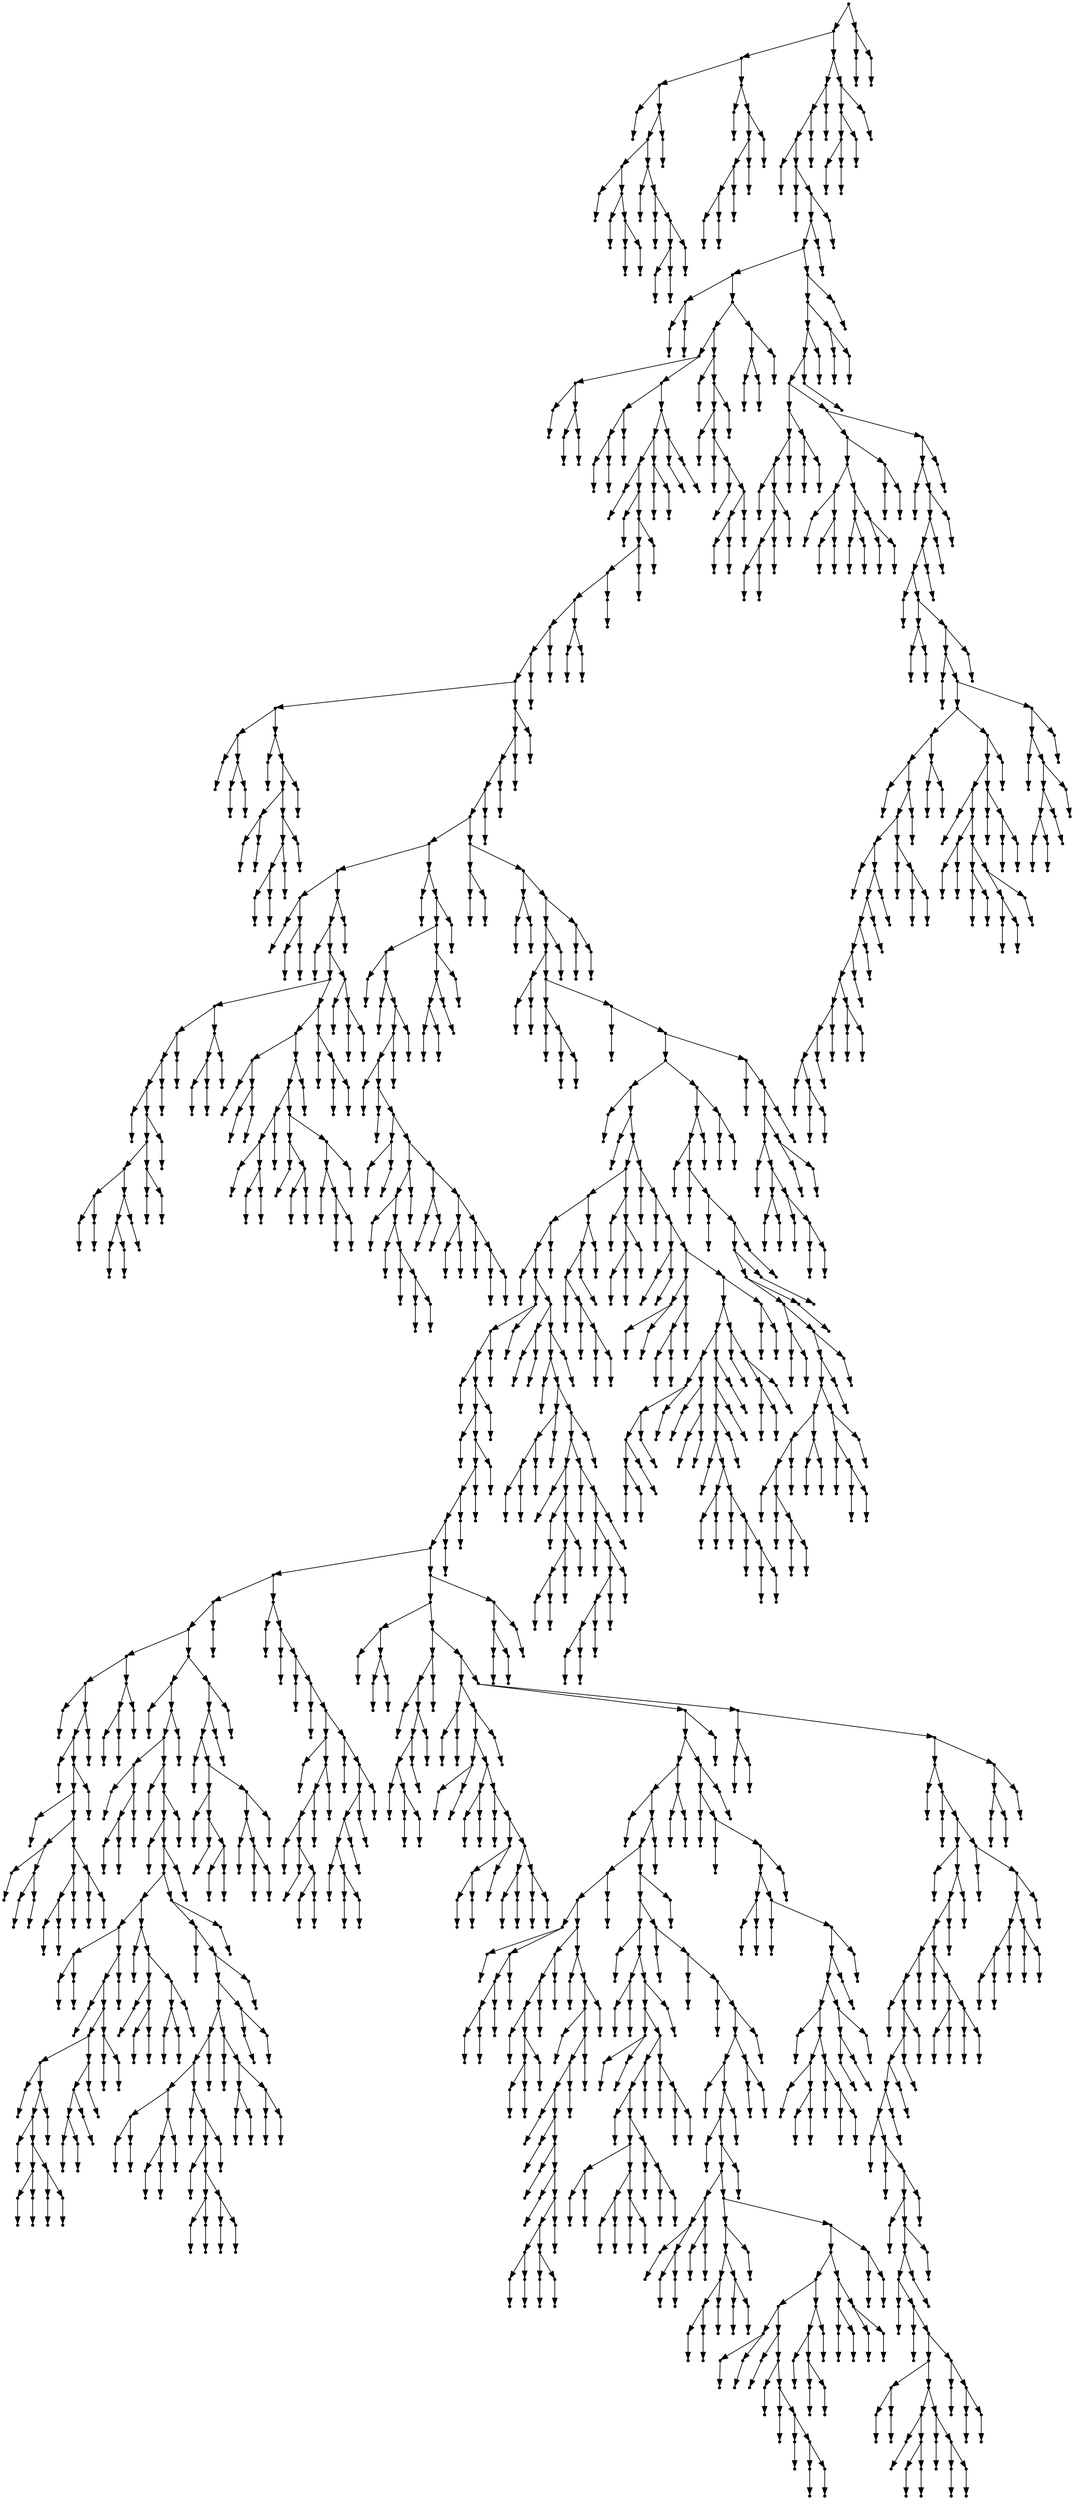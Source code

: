 digraph {
  1876 [shape=point];
  1870 [shape=point];
  49 [shape=point];
  31 [shape=point];
  1 [shape=point];
  0 [shape=point];
  30 [shape=point];
  27 [shape=point];
  12 [shape=point];
  3 [shape=point];
  2 [shape=point];
  11 [shape=point];
  5 [shape=point];
  4 [shape=point];
  10 [shape=point];
  7 [shape=point];
  6 [shape=point];
  9 [shape=point];
  8 [shape=point];
  26 [shape=point];
  14 [shape=point];
  13 [shape=point];
  25 [shape=point];
  16 [shape=point];
  15 [shape=point];
  24 [shape=point];
  21 [shape=point];
  18 [shape=point];
  17 [shape=point];
  20 [shape=point];
  19 [shape=point];
  23 [shape=point];
  22 [shape=point];
  29 [shape=point];
  28 [shape=point];
  48 [shape=point];
  33 [shape=point];
  32 [shape=point];
  47 [shape=point];
  44 [shape=point];
  41 [shape=point];
  38 [shape=point];
  35 [shape=point];
  34 [shape=point];
  37 [shape=point];
  36 [shape=point];
  40 [shape=point];
  39 [shape=point];
  43 [shape=point];
  42 [shape=point];
  46 [shape=point];
  45 [shape=point];
  1869 [shape=point];
  1857 [shape=point];
  1854 [shape=point];
  1851 [shape=point];
  51 [shape=point];
  50 [shape=point];
  1850 [shape=point];
  53 [shape=point];
  52 [shape=point];
  1849 [shape=point];
  1846 [shape=point];
  1843 [shape=point];
  1636 [shape=point];
  58 [shape=point];
  55 [shape=point];
  54 [shape=point];
  57 [shape=point];
  56 [shape=point];
  1635 [shape=point];
  1626 [shape=point];
  1602 [shape=point];
  66 [shape=point];
  60 [shape=point];
  59 [shape=point];
  65 [shape=point];
  62 [shape=point];
  61 [shape=point];
  64 [shape=point];
  63 [shape=point];
  1601 [shape=point];
  74 [shape=point];
  71 [shape=point];
  68 [shape=point];
  67 [shape=point];
  70 [shape=point];
  69 [shape=point];
  73 [shape=point];
  72 [shape=point];
  1600 [shape=point];
  1594 [shape=point];
  1588 [shape=point];
  76 [shape=point];
  75 [shape=point];
  1587 [shape=point];
  78 [shape=point];
  77 [shape=point];
  1586 [shape=point];
  1583 [shape=point];
  1580 [shape=point];
  1577 [shape=point];
  1571 [shape=point];
  1568 [shape=point];
  1565 [shape=point];
  110 [shape=point];
  86 [shape=point];
  80 [shape=point];
  79 [shape=point];
  85 [shape=point];
  82 [shape=point];
  81 [shape=point];
  84 [shape=point];
  83 [shape=point];
  109 [shape=point];
  88 [shape=point];
  87 [shape=point];
  108 [shape=point];
  105 [shape=point];
  93 [shape=point];
  90 [shape=point];
  89 [shape=point];
  92 [shape=point];
  91 [shape=point];
  104 [shape=point];
  101 [shape=point];
  98 [shape=point];
  95 [shape=point];
  94 [shape=point];
  97 [shape=point];
  96 [shape=point];
  100 [shape=point];
  99 [shape=point];
  103 [shape=point];
  102 [shape=point];
  107 [shape=point];
  106 [shape=point];
  1564 [shape=point];
  1561 [shape=point];
  1558 [shape=point];
  1555 [shape=point];
  1552 [shape=point];
  310 [shape=point];
  229 [shape=point];
  118 [shape=point];
  112 [shape=point];
  111 [shape=point];
  117 [shape=point];
  114 [shape=point];
  113 [shape=point];
  116 [shape=point];
  115 [shape=point];
  228 [shape=point];
  225 [shape=point];
  120 [shape=point];
  119 [shape=point];
  224 [shape=point];
  215 [shape=point];
  161 [shape=point];
  152 [shape=point];
  149 [shape=point];
  146 [shape=point];
  122 [shape=point];
  121 [shape=point];
  145 [shape=point];
  142 [shape=point];
  136 [shape=point];
  127 [shape=point];
  124 [shape=point];
  123 [shape=point];
  126 [shape=point];
  125 [shape=point];
  135 [shape=point];
  132 [shape=point];
  129 [shape=point];
  128 [shape=point];
  131 [shape=point];
  130 [shape=point];
  134 [shape=point];
  133 [shape=point];
  141 [shape=point];
  138 [shape=point];
  137 [shape=point];
  140 [shape=point];
  139 [shape=point];
  144 [shape=point];
  143 [shape=point];
  148 [shape=point];
  147 [shape=point];
  151 [shape=point];
  150 [shape=point];
  160 [shape=point];
  157 [shape=point];
  154 [shape=point];
  153 [shape=point];
  156 [shape=point];
  155 [shape=point];
  159 [shape=point];
  158 [shape=point];
  214 [shape=point];
  205 [shape=point];
  169 [shape=point];
  163 [shape=point];
  162 [shape=point];
  168 [shape=point];
  165 [shape=point];
  164 [shape=point];
  167 [shape=point];
  166 [shape=point];
  204 [shape=point];
  201 [shape=point];
  180 [shape=point];
  177 [shape=point];
  171 [shape=point];
  170 [shape=point];
  176 [shape=point];
  173 [shape=point];
  172 [shape=point];
  175 [shape=point];
  174 [shape=point];
  179 [shape=point];
  178 [shape=point];
  200 [shape=point];
  188 [shape=point];
  182 [shape=point];
  181 [shape=point];
  187 [shape=point];
  184 [shape=point];
  183 [shape=point];
  186 [shape=point];
  185 [shape=point];
  199 [shape=point];
  196 [shape=point];
  190 [shape=point];
  189 [shape=point];
  195 [shape=point];
  192 [shape=point];
  191 [shape=point];
  194 [shape=point];
  193 [shape=point];
  198 [shape=point];
  197 [shape=point];
  203 [shape=point];
  202 [shape=point];
  213 [shape=point];
  207 [shape=point];
  206 [shape=point];
  212 [shape=point];
  209 [shape=point];
  208 [shape=point];
  211 [shape=point];
  210 [shape=point];
  223 [shape=point];
  217 [shape=point];
  216 [shape=point];
  222 [shape=point];
  219 [shape=point];
  218 [shape=point];
  221 [shape=point];
  220 [shape=point];
  227 [shape=point];
  226 [shape=point];
  309 [shape=point];
  231 [shape=point];
  230 [shape=point];
  308 [shape=point];
  305 [shape=point];
  293 [shape=point];
  233 [shape=point];
  232 [shape=point];
  292 [shape=point];
  235 [shape=point];
  234 [shape=point];
  291 [shape=point];
  288 [shape=point];
  285 [shape=point];
  237 [shape=point];
  236 [shape=point];
  284 [shape=point];
  239 [shape=point];
  238 [shape=point];
  283 [shape=point];
  244 [shape=point];
  241 [shape=point];
  240 [shape=point];
  243 [shape=point];
  242 [shape=point];
  282 [shape=point];
  261 [shape=point];
  258 [shape=point];
  246 [shape=point];
  245 [shape=point];
  257 [shape=point];
  248 [shape=point];
  247 [shape=point];
  256 [shape=point];
  250 [shape=point];
  249 [shape=point];
  255 [shape=point];
  252 [shape=point];
  251 [shape=point];
  254 [shape=point];
  253 [shape=point];
  260 [shape=point];
  259 [shape=point];
  281 [shape=point];
  266 [shape=point];
  263 [shape=point];
  262 [shape=point];
  265 [shape=point];
  264 [shape=point];
  280 [shape=point];
  271 [shape=point];
  268 [shape=point];
  267 [shape=point];
  270 [shape=point];
  269 [shape=point];
  279 [shape=point];
  273 [shape=point];
  272 [shape=point];
  278 [shape=point];
  275 [shape=point];
  274 [shape=point];
  277 [shape=point];
  276 [shape=point];
  287 [shape=point];
  286 [shape=point];
  290 [shape=point];
  289 [shape=point];
  304 [shape=point];
  301 [shape=point];
  298 [shape=point];
  295 [shape=point];
  294 [shape=point];
  297 [shape=point];
  296 [shape=point];
  300 [shape=point];
  299 [shape=point];
  303 [shape=point];
  302 [shape=point];
  307 [shape=point];
  306 [shape=point];
  1551 [shape=point];
  315 [shape=point];
  312 [shape=point];
  311 [shape=point];
  314 [shape=point];
  313 [shape=point];
  1550 [shape=point];
  320 [shape=point];
  317 [shape=point];
  316 [shape=point];
  319 [shape=point];
  318 [shape=point];
  1549 [shape=point];
  1543 [shape=point];
  1540 [shape=point];
  325 [shape=point];
  322 [shape=point];
  321 [shape=point];
  324 [shape=point];
  323 [shape=point];
  1539 [shape=point];
  333 [shape=point];
  327 [shape=point];
  326 [shape=point];
  332 [shape=point];
  329 [shape=point];
  328 [shape=point];
  331 [shape=point];
  330 [shape=point];
  1538 [shape=point];
  335 [shape=point];
  334 [shape=point];
  1537 [shape=point];
  1507 [shape=point];
  1435 [shape=point];
  337 [shape=point];
  336 [shape=point];
  1434 [shape=point];
  339 [shape=point];
  338 [shape=point];
  1433 [shape=point];
  1334 [shape=point];
  1322 [shape=point];
  1304 [shape=point];
  1301 [shape=point];
  341 [shape=point];
  340 [shape=point];
  1300 [shape=point];
  1231 [shape=point];
  1228 [shape=point];
  1225 [shape=point];
  343 [shape=point];
  342 [shape=point];
  1224 [shape=point];
  1221 [shape=point];
  345 [shape=point];
  344 [shape=point];
  1220 [shape=point];
  1217 [shape=point];
  1214 [shape=point];
  1211 [shape=point];
  1208 [shape=point];
  653 [shape=point];
  599 [shape=point];
  596 [shape=point];
  392 [shape=point];
  383 [shape=point];
  347 [shape=point];
  346 [shape=point];
  382 [shape=point];
  379 [shape=point];
  349 [shape=point];
  348 [shape=point];
  378 [shape=point];
  375 [shape=point];
  351 [shape=point];
  350 [shape=point];
  374 [shape=point];
  359 [shape=point];
  353 [shape=point];
  352 [shape=point];
  358 [shape=point];
  355 [shape=point];
  354 [shape=point];
  357 [shape=point];
  356 [shape=point];
  373 [shape=point];
  367 [shape=point];
  364 [shape=point];
  361 [shape=point];
  360 [shape=point];
  363 [shape=point];
  362 [shape=point];
  366 [shape=point];
  365 [shape=point];
  372 [shape=point];
  369 [shape=point];
  368 [shape=point];
  371 [shape=point];
  370 [shape=point];
  377 [shape=point];
  376 [shape=point];
  381 [shape=point];
  380 [shape=point];
  391 [shape=point];
  388 [shape=point];
  385 [shape=point];
  384 [shape=point];
  387 [shape=point];
  386 [shape=point];
  390 [shape=point];
  389 [shape=point];
  595 [shape=point];
  562 [shape=point];
  394 [shape=point];
  393 [shape=point];
  561 [shape=point];
  558 [shape=point];
  405 [shape=point];
  396 [shape=point];
  395 [shape=point];
  404 [shape=point];
  401 [shape=point];
  398 [shape=point];
  397 [shape=point];
  400 [shape=point];
  399 [shape=point];
  403 [shape=point];
  402 [shape=point];
  557 [shape=point];
  407 [shape=point];
  406 [shape=point];
  556 [shape=point];
  553 [shape=point];
  409 [shape=point];
  408 [shape=point];
  552 [shape=point];
  549 [shape=point];
  480 [shape=point];
  459 [shape=point];
  414 [shape=point];
  411 [shape=point];
  410 [shape=point];
  413 [shape=point];
  412 [shape=point];
  458 [shape=point];
  455 [shape=point];
  416 [shape=point];
  415 [shape=point];
  454 [shape=point];
  448 [shape=point];
  436 [shape=point];
  418 [shape=point];
  417 [shape=point];
  435 [shape=point];
  432 [shape=point];
  420 [shape=point];
  419 [shape=point];
  431 [shape=point];
  425 [shape=point];
  422 [shape=point];
  421 [shape=point];
  424 [shape=point];
  423 [shape=point];
  430 [shape=point];
  427 [shape=point];
  426 [shape=point];
  429 [shape=point];
  428 [shape=point];
  434 [shape=point];
  433 [shape=point];
  447 [shape=point];
  444 [shape=point];
  441 [shape=point];
  438 [shape=point];
  437 [shape=point];
  440 [shape=point];
  439 [shape=point];
  443 [shape=point];
  442 [shape=point];
  446 [shape=point];
  445 [shape=point];
  453 [shape=point];
  450 [shape=point];
  449 [shape=point];
  452 [shape=point];
  451 [shape=point];
  457 [shape=point];
  456 [shape=point];
  479 [shape=point];
  461 [shape=point];
  460 [shape=point];
  478 [shape=point];
  469 [shape=point];
  463 [shape=point];
  462 [shape=point];
  468 [shape=point];
  465 [shape=point];
  464 [shape=point];
  467 [shape=point];
  466 [shape=point];
  477 [shape=point];
  474 [shape=point];
  471 [shape=point];
  470 [shape=point];
  473 [shape=point];
  472 [shape=point];
  476 [shape=point];
  475 [shape=point];
  548 [shape=point];
  545 [shape=point];
  482 [shape=point];
  481 [shape=point];
  544 [shape=point];
  541 [shape=point];
  535 [shape=point];
  520 [shape=point];
  517 [shape=point];
  496 [shape=point];
  487 [shape=point];
  484 [shape=point];
  483 [shape=point];
  486 [shape=point];
  485 [shape=point];
  495 [shape=point];
  492 [shape=point];
  489 [shape=point];
  488 [shape=point];
  491 [shape=point];
  490 [shape=point];
  494 [shape=point];
  493 [shape=point];
  516 [shape=point];
  498 [shape=point];
  497 [shape=point];
  515 [shape=point];
  512 [shape=point];
  500 [shape=point];
  499 [shape=point];
  511 [shape=point];
  505 [shape=point];
  502 [shape=point];
  501 [shape=point];
  504 [shape=point];
  503 [shape=point];
  510 [shape=point];
  507 [shape=point];
  506 [shape=point];
  509 [shape=point];
  508 [shape=point];
  514 [shape=point];
  513 [shape=point];
  519 [shape=point];
  518 [shape=point];
  534 [shape=point];
  522 [shape=point];
  521 [shape=point];
  533 [shape=point];
  527 [shape=point];
  524 [shape=point];
  523 [shape=point];
  526 [shape=point];
  525 [shape=point];
  532 [shape=point];
  529 [shape=point];
  528 [shape=point];
  531 [shape=point];
  530 [shape=point];
  540 [shape=point];
  537 [shape=point];
  536 [shape=point];
  539 [shape=point];
  538 [shape=point];
  543 [shape=point];
  542 [shape=point];
  547 [shape=point];
  546 [shape=point];
  551 [shape=point];
  550 [shape=point];
  555 [shape=point];
  554 [shape=point];
  560 [shape=point];
  559 [shape=point];
  594 [shape=point];
  591 [shape=point];
  588 [shape=point];
  564 [shape=point];
  563 [shape=point];
  587 [shape=point];
  575 [shape=point];
  566 [shape=point];
  565 [shape=point];
  574 [shape=point];
  568 [shape=point];
  567 [shape=point];
  573 [shape=point];
  570 [shape=point];
  569 [shape=point];
  572 [shape=point];
  571 [shape=point];
  586 [shape=point];
  583 [shape=point];
  577 [shape=point];
  576 [shape=point];
  582 [shape=point];
  579 [shape=point];
  578 [shape=point];
  581 [shape=point];
  580 [shape=point];
  585 [shape=point];
  584 [shape=point];
  590 [shape=point];
  589 [shape=point];
  593 [shape=point];
  592 [shape=point];
  598 [shape=point];
  597 [shape=point];
  652 [shape=point];
  601 [shape=point];
  600 [shape=point];
  651 [shape=point];
  603 [shape=point];
  602 [shape=point];
  650 [shape=point];
  605 [shape=point];
  604 [shape=point];
  649 [shape=point];
  607 [shape=point];
  606 [shape=point];
  648 [shape=point];
  627 [shape=point];
  609 [shape=point];
  608 [shape=point];
  626 [shape=point];
  623 [shape=point];
  620 [shape=point];
  611 [shape=point];
  610 [shape=point];
  619 [shape=point];
  613 [shape=point];
  612 [shape=point];
  618 [shape=point];
  615 [shape=point];
  614 [shape=point];
  617 [shape=point];
  616 [shape=point];
  622 [shape=point];
  621 [shape=point];
  625 [shape=point];
  624 [shape=point];
  647 [shape=point];
  629 [shape=point];
  628 [shape=point];
  646 [shape=point];
  643 [shape=point];
  640 [shape=point];
  637 [shape=point];
  631 [shape=point];
  630 [shape=point];
  636 [shape=point];
  633 [shape=point];
  632 [shape=point];
  635 [shape=point];
  634 [shape=point];
  639 [shape=point];
  638 [shape=point];
  642 [shape=point];
  641 [shape=point];
  645 [shape=point];
  644 [shape=point];
  1207 [shape=point];
  1198 [shape=point];
  661 [shape=point];
  655 [shape=point];
  654 [shape=point];
  660 [shape=point];
  657 [shape=point];
  656 [shape=point];
  659 [shape=point];
  658 [shape=point];
  1197 [shape=point];
  681 [shape=point];
  678 [shape=point];
  663 [shape=point];
  662 [shape=point];
  677 [shape=point];
  674 [shape=point];
  671 [shape=point];
  665 [shape=point];
  664 [shape=point];
  670 [shape=point];
  667 [shape=point];
  666 [shape=point];
  669 [shape=point];
  668 [shape=point];
  673 [shape=point];
  672 [shape=point];
  676 [shape=point];
  675 [shape=point];
  680 [shape=point];
  679 [shape=point];
  1196 [shape=point];
  725 [shape=point];
  686 [shape=point];
  683 [shape=point];
  682 [shape=point];
  685 [shape=point];
  684 [shape=point];
  724 [shape=point];
  721 [shape=point];
  691 [shape=point];
  688 [shape=point];
  687 [shape=point];
  690 [shape=point];
  689 [shape=point];
  720 [shape=point];
  696 [shape=point];
  693 [shape=point];
  692 [shape=point];
  695 [shape=point];
  694 [shape=point];
  719 [shape=point];
  698 [shape=point];
  697 [shape=point];
  718 [shape=point];
  706 [shape=point];
  703 [shape=point];
  700 [shape=point];
  699 [shape=point];
  702 [shape=point];
  701 [shape=point];
  705 [shape=point];
  704 [shape=point];
  717 [shape=point];
  711 [shape=point];
  708 [shape=point];
  707 [shape=point];
  710 [shape=point];
  709 [shape=point];
  716 [shape=point];
  713 [shape=point];
  712 [shape=point];
  715 [shape=point];
  714 [shape=point];
  723 [shape=point];
  722 [shape=point];
  1195 [shape=point];
  1054 [shape=point];
  1051 [shape=point];
  994 [shape=point];
  988 [shape=point];
  727 [shape=point];
  726 [shape=point];
  987 [shape=point];
  984 [shape=point];
  804 [shape=point];
  801 [shape=point];
  741 [shape=point];
  729 [shape=point];
  728 [shape=point];
  740 [shape=point];
  737 [shape=point];
  734 [shape=point];
  731 [shape=point];
  730 [shape=point];
  733 [shape=point];
  732 [shape=point];
  736 [shape=point];
  735 [shape=point];
  739 [shape=point];
  738 [shape=point];
  800 [shape=point];
  758 [shape=point];
  755 [shape=point];
  752 [shape=point];
  743 [shape=point];
  742 [shape=point];
  751 [shape=point];
  748 [shape=point];
  745 [shape=point];
  744 [shape=point];
  747 [shape=point];
  746 [shape=point];
  750 [shape=point];
  749 [shape=point];
  754 [shape=point];
  753 [shape=point];
  757 [shape=point];
  756 [shape=point];
  799 [shape=point];
  760 [shape=point];
  759 [shape=point];
  798 [shape=point];
  795 [shape=point];
  762 [shape=point];
  761 [shape=point];
  794 [shape=point];
  791 [shape=point];
  788 [shape=point];
  764 [shape=point];
  763 [shape=point];
  787 [shape=point];
  766 [shape=point];
  765 [shape=point];
  786 [shape=point];
  768 [shape=point];
  767 [shape=point];
  785 [shape=point];
  770 [shape=point];
  769 [shape=point];
  784 [shape=point];
  781 [shape=point];
  775 [shape=point];
  772 [shape=point];
  771 [shape=point];
  774 [shape=point];
  773 [shape=point];
  780 [shape=point];
  777 [shape=point];
  776 [shape=point];
  779 [shape=point];
  778 [shape=point];
  783 [shape=point];
  782 [shape=point];
  790 [shape=point];
  789 [shape=point];
  793 [shape=point];
  792 [shape=point];
  797 [shape=point];
  796 [shape=point];
  803 [shape=point];
  802 [shape=point];
  983 [shape=point];
  980 [shape=point];
  863 [shape=point];
  806 [shape=point];
  805 [shape=point];
  862 [shape=point];
  811 [shape=point];
  808 [shape=point];
  807 [shape=point];
  810 [shape=point];
  809 [shape=point];
  861 [shape=point];
  858 [shape=point];
  816 [shape=point];
  813 [shape=point];
  812 [shape=point];
  815 [shape=point];
  814 [shape=point];
  857 [shape=point];
  848 [shape=point];
  845 [shape=point];
  818 [shape=point];
  817 [shape=point];
  844 [shape=point];
  835 [shape=point];
  823 [shape=point];
  820 [shape=point];
  819 [shape=point];
  822 [shape=point];
  821 [shape=point];
  834 [shape=point];
  828 [shape=point];
  825 [shape=point];
  824 [shape=point];
  827 [shape=point];
  826 [shape=point];
  833 [shape=point];
  830 [shape=point];
  829 [shape=point];
  832 [shape=point];
  831 [shape=point];
  843 [shape=point];
  837 [shape=point];
  836 [shape=point];
  842 [shape=point];
  839 [shape=point];
  838 [shape=point];
  841 [shape=point];
  840 [shape=point];
  847 [shape=point];
  846 [shape=point];
  856 [shape=point];
  850 [shape=point];
  849 [shape=point];
  855 [shape=point];
  852 [shape=point];
  851 [shape=point];
  854 [shape=point];
  853 [shape=point];
  860 [shape=point];
  859 [shape=point];
  979 [shape=point];
  865 [shape=point];
  864 [shape=point];
  978 [shape=point];
  867 [shape=point];
  866 [shape=point];
  977 [shape=point];
  869 [shape=point];
  868 [shape=point];
  976 [shape=point];
  973 [shape=point];
  967 [shape=point];
  871 [shape=point];
  870 [shape=point];
  966 [shape=point];
  963 [shape=point];
  873 [shape=point];
  872 [shape=point];
  962 [shape=point];
  959 [shape=point];
  887 [shape=point];
  881 [shape=point];
  875 [shape=point];
  874 [shape=point];
  880 [shape=point];
  877 [shape=point];
  876 [shape=point];
  879 [shape=point];
  878 [shape=point];
  886 [shape=point];
  883 [shape=point];
  882 [shape=point];
  885 [shape=point];
  884 [shape=point];
  958 [shape=point];
  904 [shape=point];
  901 [shape=point];
  895 [shape=point];
  892 [shape=point];
  889 [shape=point];
  888 [shape=point];
  891 [shape=point];
  890 [shape=point];
  894 [shape=point];
  893 [shape=point];
  900 [shape=point];
  897 [shape=point];
  896 [shape=point];
  899 [shape=point];
  898 [shape=point];
  903 [shape=point];
  902 [shape=point];
  957 [shape=point];
  951 [shape=point];
  939 [shape=point];
  927 [shape=point];
  909 [shape=point];
  906 [shape=point];
  905 [shape=point];
  908 [shape=point];
  907 [shape=point];
  926 [shape=point];
  911 [shape=point];
  910 [shape=point];
  925 [shape=point];
  913 [shape=point];
  912 [shape=point];
  924 [shape=point];
  915 [shape=point];
  914 [shape=point];
  923 [shape=point];
  917 [shape=point];
  916 [shape=point];
  922 [shape=point];
  919 [shape=point];
  918 [shape=point];
  921 [shape=point];
  920 [shape=point];
  938 [shape=point];
  935 [shape=point];
  929 [shape=point];
  928 [shape=point];
  934 [shape=point];
  931 [shape=point];
  930 [shape=point];
  933 [shape=point];
  932 [shape=point];
  937 [shape=point];
  936 [shape=point];
  950 [shape=point];
  944 [shape=point];
  941 [shape=point];
  940 [shape=point];
  943 [shape=point];
  942 [shape=point];
  949 [shape=point];
  946 [shape=point];
  945 [shape=point];
  948 [shape=point];
  947 [shape=point];
  956 [shape=point];
  953 [shape=point];
  952 [shape=point];
  955 [shape=point];
  954 [shape=point];
  961 [shape=point];
  960 [shape=point];
  965 [shape=point];
  964 [shape=point];
  972 [shape=point];
  969 [shape=point];
  968 [shape=point];
  971 [shape=point];
  970 [shape=point];
  975 [shape=point];
  974 [shape=point];
  982 [shape=point];
  981 [shape=point];
  986 [shape=point];
  985 [shape=point];
  993 [shape=point];
  990 [shape=point];
  989 [shape=point];
  992 [shape=point];
  991 [shape=point];
  1050 [shape=point];
  1047 [shape=point];
  996 [shape=point];
  995 [shape=point];
  1046 [shape=point];
  998 [shape=point];
  997 [shape=point];
  1045 [shape=point];
  1042 [shape=point];
  1003 [shape=point];
  1000 [shape=point];
  999 [shape=point];
  1002 [shape=point];
  1001 [shape=point];
  1041 [shape=point];
  1005 [shape=point];
  1004 [shape=point];
  1040 [shape=point];
  1037 [shape=point];
  1034 [shape=point];
  1025 [shape=point];
  1007 [shape=point];
  1006 [shape=point];
  1024 [shape=point];
  1015 [shape=point];
  1009 [shape=point];
  1008 [shape=point];
  1014 [shape=point];
  1011 [shape=point];
  1010 [shape=point];
  1013 [shape=point];
  1012 [shape=point];
  1023 [shape=point];
  1017 [shape=point];
  1016 [shape=point];
  1022 [shape=point];
  1019 [shape=point];
  1018 [shape=point];
  1021 [shape=point];
  1020 [shape=point];
  1033 [shape=point];
  1030 [shape=point];
  1027 [shape=point];
  1026 [shape=point];
  1029 [shape=point];
  1028 [shape=point];
  1032 [shape=point];
  1031 [shape=point];
  1036 [shape=point];
  1035 [shape=point];
  1039 [shape=point];
  1038 [shape=point];
  1044 [shape=point];
  1043 [shape=point];
  1049 [shape=point];
  1048 [shape=point];
  1053 [shape=point];
  1052 [shape=point];
  1194 [shape=point];
  1059 [shape=point];
  1056 [shape=point];
  1055 [shape=point];
  1058 [shape=point];
  1057 [shape=point];
  1193 [shape=point];
  1184 [shape=point];
  1061 [shape=point];
  1060 [shape=point];
  1183 [shape=point];
  1063 [shape=point];
  1062 [shape=point];
  1182 [shape=point];
  1161 [shape=point];
  1065 [shape=point];
  1064 [shape=point];
  1160 [shape=point];
  1157 [shape=point];
  1154 [shape=point];
  1139 [shape=point];
  1136 [shape=point];
  1067 [shape=point];
  1066 [shape=point];
  1135 [shape=point];
  1132 [shape=point];
  1129 [shape=point];
  1126 [shape=point];
  1123 [shape=point];
  1069 [shape=point];
  1068 [shape=point];
  1122 [shape=point];
  1071 [shape=point];
  1070 [shape=point];
  1121 [shape=point];
  1118 [shape=point];
  1073 [shape=point];
  1072 [shape=point];
  1117 [shape=point];
  1114 [shape=point];
  1111 [shape=point];
  1075 [shape=point];
  1074 [shape=point];
  1110 [shape=point];
  1077 [shape=point];
  1076 [shape=point];
  1109 [shape=point];
  1100 [shape=point];
  1082 [shape=point];
  1079 [shape=point];
  1078 [shape=point];
  1081 [shape=point];
  1080 [shape=point];
  1099 [shape=point];
  1090 [shape=point];
  1084 [shape=point];
  1083 [shape=point];
  1089 [shape=point];
  1086 [shape=point];
  1085 [shape=point];
  1088 [shape=point];
  1087 [shape=point];
  1098 [shape=point];
  1092 [shape=point];
  1091 [shape=point];
  1097 [shape=point];
  1094 [shape=point];
  1093 [shape=point];
  1096 [shape=point];
  1095 [shape=point];
  1108 [shape=point];
  1102 [shape=point];
  1101 [shape=point];
  1107 [shape=point];
  1104 [shape=point];
  1103 [shape=point];
  1106 [shape=point];
  1105 [shape=point];
  1113 [shape=point];
  1112 [shape=point];
  1116 [shape=point];
  1115 [shape=point];
  1120 [shape=point];
  1119 [shape=point];
  1125 [shape=point];
  1124 [shape=point];
  1128 [shape=point];
  1127 [shape=point];
  1131 [shape=point];
  1130 [shape=point];
  1134 [shape=point];
  1133 [shape=point];
  1138 [shape=point];
  1137 [shape=point];
  1153 [shape=point];
  1141 [shape=point];
  1140 [shape=point];
  1152 [shape=point];
  1146 [shape=point];
  1143 [shape=point];
  1142 [shape=point];
  1145 [shape=point];
  1144 [shape=point];
  1151 [shape=point];
  1148 [shape=point];
  1147 [shape=point];
  1150 [shape=point];
  1149 [shape=point];
  1156 [shape=point];
  1155 [shape=point];
  1159 [shape=point];
  1158 [shape=point];
  1181 [shape=point];
  1163 [shape=point];
  1162 [shape=point];
  1180 [shape=point];
  1177 [shape=point];
  1171 [shape=point];
  1168 [shape=point];
  1165 [shape=point];
  1164 [shape=point];
  1167 [shape=point];
  1166 [shape=point];
  1170 [shape=point];
  1169 [shape=point];
  1176 [shape=point];
  1173 [shape=point];
  1172 [shape=point];
  1175 [shape=point];
  1174 [shape=point];
  1179 [shape=point];
  1178 [shape=point];
  1192 [shape=point];
  1189 [shape=point];
  1186 [shape=point];
  1185 [shape=point];
  1188 [shape=point];
  1187 [shape=point];
  1191 [shape=point];
  1190 [shape=point];
  1206 [shape=point];
  1203 [shape=point];
  1200 [shape=point];
  1199 [shape=point];
  1202 [shape=point];
  1201 [shape=point];
  1205 [shape=point];
  1204 [shape=point];
  1210 [shape=point];
  1209 [shape=point];
  1213 [shape=point];
  1212 [shape=point];
  1216 [shape=point];
  1215 [shape=point];
  1219 [shape=point];
  1218 [shape=point];
  1223 [shape=point];
  1222 [shape=point];
  1227 [shape=point];
  1226 [shape=point];
  1230 [shape=point];
  1229 [shape=point];
  1299 [shape=point];
  1236 [shape=point];
  1233 [shape=point];
  1232 [shape=point];
  1235 [shape=point];
  1234 [shape=point];
  1298 [shape=point];
  1295 [shape=point];
  1238 [shape=point];
  1237 [shape=point];
  1294 [shape=point];
  1249 [shape=point];
  1246 [shape=point];
  1243 [shape=point];
  1240 [shape=point];
  1239 [shape=point];
  1242 [shape=point];
  1241 [shape=point];
  1245 [shape=point];
  1244 [shape=point];
  1248 [shape=point];
  1247 [shape=point];
  1293 [shape=point];
  1290 [shape=point];
  1266 [shape=point];
  1251 [shape=point];
  1250 [shape=point];
  1265 [shape=point];
  1253 [shape=point];
  1252 [shape=point];
  1264 [shape=point];
  1261 [shape=point];
  1258 [shape=point];
  1255 [shape=point];
  1254 [shape=point];
  1257 [shape=point];
  1256 [shape=point];
  1260 [shape=point];
  1259 [shape=point];
  1263 [shape=point];
  1262 [shape=point];
  1289 [shape=point];
  1268 [shape=point];
  1267 [shape=point];
  1288 [shape=point];
  1285 [shape=point];
  1270 [shape=point];
  1269 [shape=point];
  1284 [shape=point];
  1281 [shape=point];
  1278 [shape=point];
  1275 [shape=point];
  1272 [shape=point];
  1271 [shape=point];
  1274 [shape=point];
  1273 [shape=point];
  1277 [shape=point];
  1276 [shape=point];
  1280 [shape=point];
  1279 [shape=point];
  1283 [shape=point];
  1282 [shape=point];
  1287 [shape=point];
  1286 [shape=point];
  1292 [shape=point];
  1291 [shape=point];
  1297 [shape=point];
  1296 [shape=point];
  1303 [shape=point];
  1302 [shape=point];
  1321 [shape=point];
  1318 [shape=point];
  1315 [shape=point];
  1306 [shape=point];
  1305 [shape=point];
  1314 [shape=point];
  1308 [shape=point];
  1307 [shape=point];
  1313 [shape=point];
  1310 [shape=point];
  1309 [shape=point];
  1312 [shape=point];
  1311 [shape=point];
  1317 [shape=point];
  1316 [shape=point];
  1320 [shape=point];
  1319 [shape=point];
  1333 [shape=point];
  1324 [shape=point];
  1323 [shape=point];
  1332 [shape=point];
  1329 [shape=point];
  1326 [shape=point];
  1325 [shape=point];
  1328 [shape=point];
  1327 [shape=point];
  1331 [shape=point];
  1330 [shape=point];
  1432 [shape=point];
  1336 [shape=point];
  1335 [shape=point];
  1431 [shape=point];
  1338 [shape=point];
  1337 [shape=point];
  1430 [shape=point];
  1343 [shape=point];
  1340 [shape=point];
  1339 [shape=point];
  1342 [shape=point];
  1341 [shape=point];
  1429 [shape=point];
  1357 [shape=point];
  1348 [shape=point];
  1345 [shape=point];
  1344 [shape=point];
  1347 [shape=point];
  1346 [shape=point];
  1356 [shape=point];
  1353 [shape=point];
  1350 [shape=point];
  1349 [shape=point];
  1352 [shape=point];
  1351 [shape=point];
  1355 [shape=point];
  1354 [shape=point];
  1428 [shape=point];
  1422 [shape=point];
  1410 [shape=point];
  1380 [shape=point];
  1371 [shape=point];
  1368 [shape=point];
  1365 [shape=point];
  1362 [shape=point];
  1359 [shape=point];
  1358 [shape=point];
  1361 [shape=point];
  1360 [shape=point];
  1364 [shape=point];
  1363 [shape=point];
  1367 [shape=point];
  1366 [shape=point];
  1370 [shape=point];
  1369 [shape=point];
  1379 [shape=point];
  1373 [shape=point];
  1372 [shape=point];
  1378 [shape=point];
  1375 [shape=point];
  1374 [shape=point];
  1377 [shape=point];
  1376 [shape=point];
  1409 [shape=point];
  1406 [shape=point];
  1403 [shape=point];
  1400 [shape=point];
  1382 [shape=point];
  1381 [shape=point];
  1399 [shape=point];
  1387 [shape=point];
  1384 [shape=point];
  1383 [shape=point];
  1386 [shape=point];
  1385 [shape=point];
  1398 [shape=point];
  1389 [shape=point];
  1388 [shape=point];
  1397 [shape=point];
  1391 [shape=point];
  1390 [shape=point];
  1396 [shape=point];
  1393 [shape=point];
  1392 [shape=point];
  1395 [shape=point];
  1394 [shape=point];
  1402 [shape=point];
  1401 [shape=point];
  1405 [shape=point];
  1404 [shape=point];
  1408 [shape=point];
  1407 [shape=point];
  1421 [shape=point];
  1412 [shape=point];
  1411 [shape=point];
  1420 [shape=point];
  1417 [shape=point];
  1414 [shape=point];
  1413 [shape=point];
  1416 [shape=point];
  1415 [shape=point];
  1419 [shape=point];
  1418 [shape=point];
  1427 [shape=point];
  1424 [shape=point];
  1423 [shape=point];
  1426 [shape=point];
  1425 [shape=point];
  1506 [shape=point];
  1500 [shape=point];
  1497 [shape=point];
  1437 [shape=point];
  1436 [shape=point];
  1496 [shape=point];
  1439 [shape=point];
  1438 [shape=point];
  1495 [shape=point];
  1441 [shape=point];
  1440 [shape=point];
  1494 [shape=point];
  1491 [shape=point];
  1488 [shape=point];
  1485 [shape=point];
  1446 [shape=point];
  1443 [shape=point];
  1442 [shape=point];
  1445 [shape=point];
  1444 [shape=point];
  1484 [shape=point];
  1481 [shape=point];
  1478 [shape=point];
  1466 [shape=point];
  1460 [shape=point];
  1457 [shape=point];
  1448 [shape=point];
  1447 [shape=point];
  1456 [shape=point];
  1450 [shape=point];
  1449 [shape=point];
  1455 [shape=point];
  1452 [shape=point];
  1451 [shape=point];
  1454 [shape=point];
  1453 [shape=point];
  1459 [shape=point];
  1458 [shape=point];
  1465 [shape=point];
  1462 [shape=point];
  1461 [shape=point];
  1464 [shape=point];
  1463 [shape=point];
  1477 [shape=point];
  1474 [shape=point];
  1468 [shape=point];
  1467 [shape=point];
  1473 [shape=point];
  1470 [shape=point];
  1469 [shape=point];
  1472 [shape=point];
  1471 [shape=point];
  1476 [shape=point];
  1475 [shape=point];
  1480 [shape=point];
  1479 [shape=point];
  1483 [shape=point];
  1482 [shape=point];
  1487 [shape=point];
  1486 [shape=point];
  1490 [shape=point];
  1489 [shape=point];
  1493 [shape=point];
  1492 [shape=point];
  1499 [shape=point];
  1498 [shape=point];
  1505 [shape=point];
  1502 [shape=point];
  1501 [shape=point];
  1504 [shape=point];
  1503 [shape=point];
  1536 [shape=point];
  1509 [shape=point];
  1508 [shape=point];
  1535 [shape=point];
  1532 [shape=point];
  1526 [shape=point];
  1511 [shape=point];
  1510 [shape=point];
  1525 [shape=point];
  1516 [shape=point];
  1513 [shape=point];
  1512 [shape=point];
  1515 [shape=point];
  1514 [shape=point];
  1524 [shape=point];
  1518 [shape=point];
  1517 [shape=point];
  1523 [shape=point];
  1520 [shape=point];
  1519 [shape=point];
  1522 [shape=point];
  1521 [shape=point];
  1531 [shape=point];
  1528 [shape=point];
  1527 [shape=point];
  1530 [shape=point];
  1529 [shape=point];
  1534 [shape=point];
  1533 [shape=point];
  1542 [shape=point];
  1541 [shape=point];
  1548 [shape=point];
  1545 [shape=point];
  1544 [shape=point];
  1547 [shape=point];
  1546 [shape=point];
  1554 [shape=point];
  1553 [shape=point];
  1557 [shape=point];
  1556 [shape=point];
  1560 [shape=point];
  1559 [shape=point];
  1563 [shape=point];
  1562 [shape=point];
  1567 [shape=point];
  1566 [shape=point];
  1570 [shape=point];
  1569 [shape=point];
  1576 [shape=point];
  1573 [shape=point];
  1572 [shape=point];
  1575 [shape=point];
  1574 [shape=point];
  1579 [shape=point];
  1578 [shape=point];
  1582 [shape=point];
  1581 [shape=point];
  1585 [shape=point];
  1584 [shape=point];
  1593 [shape=point];
  1590 [shape=point];
  1589 [shape=point];
  1592 [shape=point];
  1591 [shape=point];
  1599 [shape=point];
  1596 [shape=point];
  1595 [shape=point];
  1598 [shape=point];
  1597 [shape=point];
  1625 [shape=point];
  1604 [shape=point];
  1603 [shape=point];
  1624 [shape=point];
  1621 [shape=point];
  1606 [shape=point];
  1605 [shape=point];
  1620 [shape=point];
  1608 [shape=point];
  1607 [shape=point];
  1619 [shape=point];
  1610 [shape=point];
  1609 [shape=point];
  1618 [shape=point];
  1615 [shape=point];
  1612 [shape=point];
  1611 [shape=point];
  1614 [shape=point];
  1613 [shape=point];
  1617 [shape=point];
  1616 [shape=point];
  1623 [shape=point];
  1622 [shape=point];
  1634 [shape=point];
  1631 [shape=point];
  1628 [shape=point];
  1627 [shape=point];
  1630 [shape=point];
  1629 [shape=point];
  1633 [shape=point];
  1632 [shape=point];
  1842 [shape=point];
  1839 [shape=point];
  1833 [shape=point];
  1830 [shape=point];
  1827 [shape=point];
  1659 [shape=point];
  1653 [shape=point];
  1650 [shape=point];
  1638 [shape=point];
  1637 [shape=point];
  1649 [shape=point];
  1646 [shape=point];
  1643 [shape=point];
  1640 [shape=point];
  1639 [shape=point];
  1642 [shape=point];
  1641 [shape=point];
  1645 [shape=point];
  1644 [shape=point];
  1648 [shape=point];
  1647 [shape=point];
  1652 [shape=point];
  1651 [shape=point];
  1658 [shape=point];
  1655 [shape=point];
  1654 [shape=point];
  1657 [shape=point];
  1656 [shape=point];
  1826 [shape=point];
  1685 [shape=point];
  1679 [shape=point];
  1667 [shape=point];
  1661 [shape=point];
  1660 [shape=point];
  1666 [shape=point];
  1663 [shape=point];
  1662 [shape=point];
  1665 [shape=point];
  1664 [shape=point];
  1678 [shape=point];
  1672 [shape=point];
  1669 [shape=point];
  1668 [shape=point];
  1671 [shape=point];
  1670 [shape=point];
  1677 [shape=point];
  1674 [shape=point];
  1673 [shape=point];
  1676 [shape=point];
  1675 [shape=point];
  1684 [shape=point];
  1681 [shape=point];
  1680 [shape=point];
  1683 [shape=point];
  1682 [shape=point];
  1825 [shape=point];
  1822 [shape=point];
  1687 [shape=point];
  1686 [shape=point];
  1821 [shape=point];
  1818 [shape=point];
  1815 [shape=point];
  1812 [shape=point];
  1689 [shape=point];
  1688 [shape=point];
  1811 [shape=point];
  1694 [shape=point];
  1691 [shape=point];
  1690 [shape=point];
  1693 [shape=point];
  1692 [shape=point];
  1810 [shape=point];
  1807 [shape=point];
  1696 [shape=point];
  1695 [shape=point];
  1806 [shape=point];
  1788 [shape=point];
  1752 [shape=point];
  1746 [shape=point];
  1698 [shape=point];
  1697 [shape=point];
  1745 [shape=point];
  1742 [shape=point];
  1733 [shape=point];
  1700 [shape=point];
  1699 [shape=point];
  1732 [shape=point];
  1729 [shape=point];
  1726 [shape=point];
  1723 [shape=point];
  1720 [shape=point];
  1714 [shape=point];
  1711 [shape=point];
  1708 [shape=point];
  1702 [shape=point];
  1701 [shape=point];
  1707 [shape=point];
  1704 [shape=point];
  1703 [shape=point];
  1706 [shape=point];
  1705 [shape=point];
  1710 [shape=point];
  1709 [shape=point];
  1713 [shape=point];
  1712 [shape=point];
  1719 [shape=point];
  1716 [shape=point];
  1715 [shape=point];
  1718 [shape=point];
  1717 [shape=point];
  1722 [shape=point];
  1721 [shape=point];
  1725 [shape=point];
  1724 [shape=point];
  1728 [shape=point];
  1727 [shape=point];
  1731 [shape=point];
  1730 [shape=point];
  1741 [shape=point];
  1735 [shape=point];
  1734 [shape=point];
  1740 [shape=point];
  1737 [shape=point];
  1736 [shape=point];
  1739 [shape=point];
  1738 [shape=point];
  1744 [shape=point];
  1743 [shape=point];
  1751 [shape=point];
  1748 [shape=point];
  1747 [shape=point];
  1750 [shape=point];
  1749 [shape=point];
  1787 [shape=point];
  1784 [shape=point];
  1775 [shape=point];
  1754 [shape=point];
  1753 [shape=point];
  1774 [shape=point];
  1759 [shape=point];
  1756 [shape=point];
  1755 [shape=point];
  1758 [shape=point];
  1757 [shape=point];
  1773 [shape=point];
  1764 [shape=point];
  1761 [shape=point];
  1760 [shape=point];
  1763 [shape=point];
  1762 [shape=point];
  1772 [shape=point];
  1769 [shape=point];
  1766 [shape=point];
  1765 [shape=point];
  1768 [shape=point];
  1767 [shape=point];
  1771 [shape=point];
  1770 [shape=point];
  1783 [shape=point];
  1777 [shape=point];
  1776 [shape=point];
  1782 [shape=point];
  1779 [shape=point];
  1778 [shape=point];
  1781 [shape=point];
  1780 [shape=point];
  1786 [shape=point];
  1785 [shape=point];
  1805 [shape=point];
  1802 [shape=point];
  1790 [shape=point];
  1789 [shape=point];
  1801 [shape=point];
  1798 [shape=point];
  1795 [shape=point];
  1792 [shape=point];
  1791 [shape=point];
  1794 [shape=point];
  1793 [shape=point];
  1797 [shape=point];
  1796 [shape=point];
  1800 [shape=point];
  1799 [shape=point];
  1804 [shape=point];
  1803 [shape=point];
  1809 [shape=point];
  1808 [shape=point];
  1814 [shape=point];
  1813 [shape=point];
  1817 [shape=point];
  1816 [shape=point];
  1820 [shape=point];
  1819 [shape=point];
  1824 [shape=point];
  1823 [shape=point];
  1829 [shape=point];
  1828 [shape=point];
  1832 [shape=point];
  1831 [shape=point];
  1838 [shape=point];
  1835 [shape=point];
  1834 [shape=point];
  1837 [shape=point];
  1836 [shape=point];
  1841 [shape=point];
  1840 [shape=point];
  1845 [shape=point];
  1844 [shape=point];
  1848 [shape=point];
  1847 [shape=point];
  1853 [shape=point];
  1852 [shape=point];
  1856 [shape=point];
  1855 [shape=point];
  1868 [shape=point];
  1865 [shape=point];
  1862 [shape=point];
  1859 [shape=point];
  1858 [shape=point];
  1861 [shape=point];
  1860 [shape=point];
  1864 [shape=point];
  1863 [shape=point];
  1867 [shape=point];
  1866 [shape=point];
  1875 [shape=point];
  1872 [shape=point];
  1871 [shape=point];
  1874 [shape=point];
  1873 [shape=point];
1876 -> 1870;
1870 -> 49;
49 -> 31;
31 -> 1;
1 -> 0;
31 -> 30;
30 -> 27;
27 -> 12;
12 -> 3;
3 -> 2;
12 -> 11;
11 -> 5;
5 -> 4;
11 -> 10;
10 -> 7;
7 -> 6;
10 -> 9;
9 -> 8;
27 -> 26;
26 -> 14;
14 -> 13;
26 -> 25;
25 -> 16;
16 -> 15;
25 -> 24;
24 -> 21;
21 -> 18;
18 -> 17;
21 -> 20;
20 -> 19;
24 -> 23;
23 -> 22;
30 -> 29;
29 -> 28;
49 -> 48;
48 -> 33;
33 -> 32;
48 -> 47;
47 -> 44;
44 -> 41;
41 -> 38;
38 -> 35;
35 -> 34;
38 -> 37;
37 -> 36;
41 -> 40;
40 -> 39;
44 -> 43;
43 -> 42;
47 -> 46;
46 -> 45;
1870 -> 1869;
1869 -> 1857;
1857 -> 1854;
1854 -> 1851;
1851 -> 51;
51 -> 50;
1851 -> 1850;
1850 -> 53;
53 -> 52;
1850 -> 1849;
1849 -> 1846;
1846 -> 1843;
1843 -> 1636;
1636 -> 58;
58 -> 55;
55 -> 54;
58 -> 57;
57 -> 56;
1636 -> 1635;
1635 -> 1626;
1626 -> 1602;
1602 -> 66;
66 -> 60;
60 -> 59;
66 -> 65;
65 -> 62;
62 -> 61;
65 -> 64;
64 -> 63;
1602 -> 1601;
1601 -> 74;
74 -> 71;
71 -> 68;
68 -> 67;
71 -> 70;
70 -> 69;
74 -> 73;
73 -> 72;
1601 -> 1600;
1600 -> 1594;
1594 -> 1588;
1588 -> 76;
76 -> 75;
1588 -> 1587;
1587 -> 78;
78 -> 77;
1587 -> 1586;
1586 -> 1583;
1583 -> 1580;
1580 -> 1577;
1577 -> 1571;
1571 -> 1568;
1568 -> 1565;
1565 -> 110;
110 -> 86;
86 -> 80;
80 -> 79;
86 -> 85;
85 -> 82;
82 -> 81;
85 -> 84;
84 -> 83;
110 -> 109;
109 -> 88;
88 -> 87;
109 -> 108;
108 -> 105;
105 -> 93;
93 -> 90;
90 -> 89;
93 -> 92;
92 -> 91;
105 -> 104;
104 -> 101;
101 -> 98;
98 -> 95;
95 -> 94;
98 -> 97;
97 -> 96;
101 -> 100;
100 -> 99;
104 -> 103;
103 -> 102;
108 -> 107;
107 -> 106;
1565 -> 1564;
1564 -> 1561;
1561 -> 1558;
1558 -> 1555;
1555 -> 1552;
1552 -> 310;
310 -> 229;
229 -> 118;
118 -> 112;
112 -> 111;
118 -> 117;
117 -> 114;
114 -> 113;
117 -> 116;
116 -> 115;
229 -> 228;
228 -> 225;
225 -> 120;
120 -> 119;
225 -> 224;
224 -> 215;
215 -> 161;
161 -> 152;
152 -> 149;
149 -> 146;
146 -> 122;
122 -> 121;
146 -> 145;
145 -> 142;
142 -> 136;
136 -> 127;
127 -> 124;
124 -> 123;
127 -> 126;
126 -> 125;
136 -> 135;
135 -> 132;
132 -> 129;
129 -> 128;
132 -> 131;
131 -> 130;
135 -> 134;
134 -> 133;
142 -> 141;
141 -> 138;
138 -> 137;
141 -> 140;
140 -> 139;
145 -> 144;
144 -> 143;
149 -> 148;
148 -> 147;
152 -> 151;
151 -> 150;
161 -> 160;
160 -> 157;
157 -> 154;
154 -> 153;
157 -> 156;
156 -> 155;
160 -> 159;
159 -> 158;
215 -> 214;
214 -> 205;
205 -> 169;
169 -> 163;
163 -> 162;
169 -> 168;
168 -> 165;
165 -> 164;
168 -> 167;
167 -> 166;
205 -> 204;
204 -> 201;
201 -> 180;
180 -> 177;
177 -> 171;
171 -> 170;
177 -> 176;
176 -> 173;
173 -> 172;
176 -> 175;
175 -> 174;
180 -> 179;
179 -> 178;
201 -> 200;
200 -> 188;
188 -> 182;
182 -> 181;
188 -> 187;
187 -> 184;
184 -> 183;
187 -> 186;
186 -> 185;
200 -> 199;
199 -> 196;
196 -> 190;
190 -> 189;
196 -> 195;
195 -> 192;
192 -> 191;
195 -> 194;
194 -> 193;
199 -> 198;
198 -> 197;
204 -> 203;
203 -> 202;
214 -> 213;
213 -> 207;
207 -> 206;
213 -> 212;
212 -> 209;
209 -> 208;
212 -> 211;
211 -> 210;
224 -> 223;
223 -> 217;
217 -> 216;
223 -> 222;
222 -> 219;
219 -> 218;
222 -> 221;
221 -> 220;
228 -> 227;
227 -> 226;
310 -> 309;
309 -> 231;
231 -> 230;
309 -> 308;
308 -> 305;
305 -> 293;
293 -> 233;
233 -> 232;
293 -> 292;
292 -> 235;
235 -> 234;
292 -> 291;
291 -> 288;
288 -> 285;
285 -> 237;
237 -> 236;
285 -> 284;
284 -> 239;
239 -> 238;
284 -> 283;
283 -> 244;
244 -> 241;
241 -> 240;
244 -> 243;
243 -> 242;
283 -> 282;
282 -> 261;
261 -> 258;
258 -> 246;
246 -> 245;
258 -> 257;
257 -> 248;
248 -> 247;
257 -> 256;
256 -> 250;
250 -> 249;
256 -> 255;
255 -> 252;
252 -> 251;
255 -> 254;
254 -> 253;
261 -> 260;
260 -> 259;
282 -> 281;
281 -> 266;
266 -> 263;
263 -> 262;
266 -> 265;
265 -> 264;
281 -> 280;
280 -> 271;
271 -> 268;
268 -> 267;
271 -> 270;
270 -> 269;
280 -> 279;
279 -> 273;
273 -> 272;
279 -> 278;
278 -> 275;
275 -> 274;
278 -> 277;
277 -> 276;
288 -> 287;
287 -> 286;
291 -> 290;
290 -> 289;
305 -> 304;
304 -> 301;
301 -> 298;
298 -> 295;
295 -> 294;
298 -> 297;
297 -> 296;
301 -> 300;
300 -> 299;
304 -> 303;
303 -> 302;
308 -> 307;
307 -> 306;
1552 -> 1551;
1551 -> 315;
315 -> 312;
312 -> 311;
315 -> 314;
314 -> 313;
1551 -> 1550;
1550 -> 320;
320 -> 317;
317 -> 316;
320 -> 319;
319 -> 318;
1550 -> 1549;
1549 -> 1543;
1543 -> 1540;
1540 -> 325;
325 -> 322;
322 -> 321;
325 -> 324;
324 -> 323;
1540 -> 1539;
1539 -> 333;
333 -> 327;
327 -> 326;
333 -> 332;
332 -> 329;
329 -> 328;
332 -> 331;
331 -> 330;
1539 -> 1538;
1538 -> 335;
335 -> 334;
1538 -> 1537;
1537 -> 1507;
1507 -> 1435;
1435 -> 337;
337 -> 336;
1435 -> 1434;
1434 -> 339;
339 -> 338;
1434 -> 1433;
1433 -> 1334;
1334 -> 1322;
1322 -> 1304;
1304 -> 1301;
1301 -> 341;
341 -> 340;
1301 -> 1300;
1300 -> 1231;
1231 -> 1228;
1228 -> 1225;
1225 -> 343;
343 -> 342;
1225 -> 1224;
1224 -> 1221;
1221 -> 345;
345 -> 344;
1221 -> 1220;
1220 -> 1217;
1217 -> 1214;
1214 -> 1211;
1211 -> 1208;
1208 -> 653;
653 -> 599;
599 -> 596;
596 -> 392;
392 -> 383;
383 -> 347;
347 -> 346;
383 -> 382;
382 -> 379;
379 -> 349;
349 -> 348;
379 -> 378;
378 -> 375;
375 -> 351;
351 -> 350;
375 -> 374;
374 -> 359;
359 -> 353;
353 -> 352;
359 -> 358;
358 -> 355;
355 -> 354;
358 -> 357;
357 -> 356;
374 -> 373;
373 -> 367;
367 -> 364;
364 -> 361;
361 -> 360;
364 -> 363;
363 -> 362;
367 -> 366;
366 -> 365;
373 -> 372;
372 -> 369;
369 -> 368;
372 -> 371;
371 -> 370;
378 -> 377;
377 -> 376;
382 -> 381;
381 -> 380;
392 -> 391;
391 -> 388;
388 -> 385;
385 -> 384;
388 -> 387;
387 -> 386;
391 -> 390;
390 -> 389;
596 -> 595;
595 -> 562;
562 -> 394;
394 -> 393;
562 -> 561;
561 -> 558;
558 -> 405;
405 -> 396;
396 -> 395;
405 -> 404;
404 -> 401;
401 -> 398;
398 -> 397;
401 -> 400;
400 -> 399;
404 -> 403;
403 -> 402;
558 -> 557;
557 -> 407;
407 -> 406;
557 -> 556;
556 -> 553;
553 -> 409;
409 -> 408;
553 -> 552;
552 -> 549;
549 -> 480;
480 -> 459;
459 -> 414;
414 -> 411;
411 -> 410;
414 -> 413;
413 -> 412;
459 -> 458;
458 -> 455;
455 -> 416;
416 -> 415;
455 -> 454;
454 -> 448;
448 -> 436;
436 -> 418;
418 -> 417;
436 -> 435;
435 -> 432;
432 -> 420;
420 -> 419;
432 -> 431;
431 -> 425;
425 -> 422;
422 -> 421;
425 -> 424;
424 -> 423;
431 -> 430;
430 -> 427;
427 -> 426;
430 -> 429;
429 -> 428;
435 -> 434;
434 -> 433;
448 -> 447;
447 -> 444;
444 -> 441;
441 -> 438;
438 -> 437;
441 -> 440;
440 -> 439;
444 -> 443;
443 -> 442;
447 -> 446;
446 -> 445;
454 -> 453;
453 -> 450;
450 -> 449;
453 -> 452;
452 -> 451;
458 -> 457;
457 -> 456;
480 -> 479;
479 -> 461;
461 -> 460;
479 -> 478;
478 -> 469;
469 -> 463;
463 -> 462;
469 -> 468;
468 -> 465;
465 -> 464;
468 -> 467;
467 -> 466;
478 -> 477;
477 -> 474;
474 -> 471;
471 -> 470;
474 -> 473;
473 -> 472;
477 -> 476;
476 -> 475;
549 -> 548;
548 -> 545;
545 -> 482;
482 -> 481;
545 -> 544;
544 -> 541;
541 -> 535;
535 -> 520;
520 -> 517;
517 -> 496;
496 -> 487;
487 -> 484;
484 -> 483;
487 -> 486;
486 -> 485;
496 -> 495;
495 -> 492;
492 -> 489;
489 -> 488;
492 -> 491;
491 -> 490;
495 -> 494;
494 -> 493;
517 -> 516;
516 -> 498;
498 -> 497;
516 -> 515;
515 -> 512;
512 -> 500;
500 -> 499;
512 -> 511;
511 -> 505;
505 -> 502;
502 -> 501;
505 -> 504;
504 -> 503;
511 -> 510;
510 -> 507;
507 -> 506;
510 -> 509;
509 -> 508;
515 -> 514;
514 -> 513;
520 -> 519;
519 -> 518;
535 -> 534;
534 -> 522;
522 -> 521;
534 -> 533;
533 -> 527;
527 -> 524;
524 -> 523;
527 -> 526;
526 -> 525;
533 -> 532;
532 -> 529;
529 -> 528;
532 -> 531;
531 -> 530;
541 -> 540;
540 -> 537;
537 -> 536;
540 -> 539;
539 -> 538;
544 -> 543;
543 -> 542;
548 -> 547;
547 -> 546;
552 -> 551;
551 -> 550;
556 -> 555;
555 -> 554;
561 -> 560;
560 -> 559;
595 -> 594;
594 -> 591;
591 -> 588;
588 -> 564;
564 -> 563;
588 -> 587;
587 -> 575;
575 -> 566;
566 -> 565;
575 -> 574;
574 -> 568;
568 -> 567;
574 -> 573;
573 -> 570;
570 -> 569;
573 -> 572;
572 -> 571;
587 -> 586;
586 -> 583;
583 -> 577;
577 -> 576;
583 -> 582;
582 -> 579;
579 -> 578;
582 -> 581;
581 -> 580;
586 -> 585;
585 -> 584;
591 -> 590;
590 -> 589;
594 -> 593;
593 -> 592;
599 -> 598;
598 -> 597;
653 -> 652;
652 -> 601;
601 -> 600;
652 -> 651;
651 -> 603;
603 -> 602;
651 -> 650;
650 -> 605;
605 -> 604;
650 -> 649;
649 -> 607;
607 -> 606;
649 -> 648;
648 -> 627;
627 -> 609;
609 -> 608;
627 -> 626;
626 -> 623;
623 -> 620;
620 -> 611;
611 -> 610;
620 -> 619;
619 -> 613;
613 -> 612;
619 -> 618;
618 -> 615;
615 -> 614;
618 -> 617;
617 -> 616;
623 -> 622;
622 -> 621;
626 -> 625;
625 -> 624;
648 -> 647;
647 -> 629;
629 -> 628;
647 -> 646;
646 -> 643;
643 -> 640;
640 -> 637;
637 -> 631;
631 -> 630;
637 -> 636;
636 -> 633;
633 -> 632;
636 -> 635;
635 -> 634;
640 -> 639;
639 -> 638;
643 -> 642;
642 -> 641;
646 -> 645;
645 -> 644;
1208 -> 1207;
1207 -> 1198;
1198 -> 661;
661 -> 655;
655 -> 654;
661 -> 660;
660 -> 657;
657 -> 656;
660 -> 659;
659 -> 658;
1198 -> 1197;
1197 -> 681;
681 -> 678;
678 -> 663;
663 -> 662;
678 -> 677;
677 -> 674;
674 -> 671;
671 -> 665;
665 -> 664;
671 -> 670;
670 -> 667;
667 -> 666;
670 -> 669;
669 -> 668;
674 -> 673;
673 -> 672;
677 -> 676;
676 -> 675;
681 -> 680;
680 -> 679;
1197 -> 1196;
1196 -> 725;
725 -> 686;
686 -> 683;
683 -> 682;
686 -> 685;
685 -> 684;
725 -> 724;
724 -> 721;
721 -> 691;
691 -> 688;
688 -> 687;
691 -> 690;
690 -> 689;
721 -> 720;
720 -> 696;
696 -> 693;
693 -> 692;
696 -> 695;
695 -> 694;
720 -> 719;
719 -> 698;
698 -> 697;
719 -> 718;
718 -> 706;
706 -> 703;
703 -> 700;
700 -> 699;
703 -> 702;
702 -> 701;
706 -> 705;
705 -> 704;
718 -> 717;
717 -> 711;
711 -> 708;
708 -> 707;
711 -> 710;
710 -> 709;
717 -> 716;
716 -> 713;
713 -> 712;
716 -> 715;
715 -> 714;
724 -> 723;
723 -> 722;
1196 -> 1195;
1195 -> 1054;
1054 -> 1051;
1051 -> 994;
994 -> 988;
988 -> 727;
727 -> 726;
988 -> 987;
987 -> 984;
984 -> 804;
804 -> 801;
801 -> 741;
741 -> 729;
729 -> 728;
741 -> 740;
740 -> 737;
737 -> 734;
734 -> 731;
731 -> 730;
734 -> 733;
733 -> 732;
737 -> 736;
736 -> 735;
740 -> 739;
739 -> 738;
801 -> 800;
800 -> 758;
758 -> 755;
755 -> 752;
752 -> 743;
743 -> 742;
752 -> 751;
751 -> 748;
748 -> 745;
745 -> 744;
748 -> 747;
747 -> 746;
751 -> 750;
750 -> 749;
755 -> 754;
754 -> 753;
758 -> 757;
757 -> 756;
800 -> 799;
799 -> 760;
760 -> 759;
799 -> 798;
798 -> 795;
795 -> 762;
762 -> 761;
795 -> 794;
794 -> 791;
791 -> 788;
788 -> 764;
764 -> 763;
788 -> 787;
787 -> 766;
766 -> 765;
787 -> 786;
786 -> 768;
768 -> 767;
786 -> 785;
785 -> 770;
770 -> 769;
785 -> 784;
784 -> 781;
781 -> 775;
775 -> 772;
772 -> 771;
775 -> 774;
774 -> 773;
781 -> 780;
780 -> 777;
777 -> 776;
780 -> 779;
779 -> 778;
784 -> 783;
783 -> 782;
791 -> 790;
790 -> 789;
794 -> 793;
793 -> 792;
798 -> 797;
797 -> 796;
804 -> 803;
803 -> 802;
984 -> 983;
983 -> 980;
980 -> 863;
863 -> 806;
806 -> 805;
863 -> 862;
862 -> 811;
811 -> 808;
808 -> 807;
811 -> 810;
810 -> 809;
862 -> 861;
861 -> 858;
858 -> 816;
816 -> 813;
813 -> 812;
816 -> 815;
815 -> 814;
858 -> 857;
857 -> 848;
848 -> 845;
845 -> 818;
818 -> 817;
845 -> 844;
844 -> 835;
835 -> 823;
823 -> 820;
820 -> 819;
823 -> 822;
822 -> 821;
835 -> 834;
834 -> 828;
828 -> 825;
825 -> 824;
828 -> 827;
827 -> 826;
834 -> 833;
833 -> 830;
830 -> 829;
833 -> 832;
832 -> 831;
844 -> 843;
843 -> 837;
837 -> 836;
843 -> 842;
842 -> 839;
839 -> 838;
842 -> 841;
841 -> 840;
848 -> 847;
847 -> 846;
857 -> 856;
856 -> 850;
850 -> 849;
856 -> 855;
855 -> 852;
852 -> 851;
855 -> 854;
854 -> 853;
861 -> 860;
860 -> 859;
980 -> 979;
979 -> 865;
865 -> 864;
979 -> 978;
978 -> 867;
867 -> 866;
978 -> 977;
977 -> 869;
869 -> 868;
977 -> 976;
976 -> 973;
973 -> 967;
967 -> 871;
871 -> 870;
967 -> 966;
966 -> 963;
963 -> 873;
873 -> 872;
963 -> 962;
962 -> 959;
959 -> 887;
887 -> 881;
881 -> 875;
875 -> 874;
881 -> 880;
880 -> 877;
877 -> 876;
880 -> 879;
879 -> 878;
887 -> 886;
886 -> 883;
883 -> 882;
886 -> 885;
885 -> 884;
959 -> 958;
958 -> 904;
904 -> 901;
901 -> 895;
895 -> 892;
892 -> 889;
889 -> 888;
892 -> 891;
891 -> 890;
895 -> 894;
894 -> 893;
901 -> 900;
900 -> 897;
897 -> 896;
900 -> 899;
899 -> 898;
904 -> 903;
903 -> 902;
958 -> 957;
957 -> 951;
951 -> 939;
939 -> 927;
927 -> 909;
909 -> 906;
906 -> 905;
909 -> 908;
908 -> 907;
927 -> 926;
926 -> 911;
911 -> 910;
926 -> 925;
925 -> 913;
913 -> 912;
925 -> 924;
924 -> 915;
915 -> 914;
924 -> 923;
923 -> 917;
917 -> 916;
923 -> 922;
922 -> 919;
919 -> 918;
922 -> 921;
921 -> 920;
939 -> 938;
938 -> 935;
935 -> 929;
929 -> 928;
935 -> 934;
934 -> 931;
931 -> 930;
934 -> 933;
933 -> 932;
938 -> 937;
937 -> 936;
951 -> 950;
950 -> 944;
944 -> 941;
941 -> 940;
944 -> 943;
943 -> 942;
950 -> 949;
949 -> 946;
946 -> 945;
949 -> 948;
948 -> 947;
957 -> 956;
956 -> 953;
953 -> 952;
956 -> 955;
955 -> 954;
962 -> 961;
961 -> 960;
966 -> 965;
965 -> 964;
973 -> 972;
972 -> 969;
969 -> 968;
972 -> 971;
971 -> 970;
976 -> 975;
975 -> 974;
983 -> 982;
982 -> 981;
987 -> 986;
986 -> 985;
994 -> 993;
993 -> 990;
990 -> 989;
993 -> 992;
992 -> 991;
1051 -> 1050;
1050 -> 1047;
1047 -> 996;
996 -> 995;
1047 -> 1046;
1046 -> 998;
998 -> 997;
1046 -> 1045;
1045 -> 1042;
1042 -> 1003;
1003 -> 1000;
1000 -> 999;
1003 -> 1002;
1002 -> 1001;
1042 -> 1041;
1041 -> 1005;
1005 -> 1004;
1041 -> 1040;
1040 -> 1037;
1037 -> 1034;
1034 -> 1025;
1025 -> 1007;
1007 -> 1006;
1025 -> 1024;
1024 -> 1015;
1015 -> 1009;
1009 -> 1008;
1015 -> 1014;
1014 -> 1011;
1011 -> 1010;
1014 -> 1013;
1013 -> 1012;
1024 -> 1023;
1023 -> 1017;
1017 -> 1016;
1023 -> 1022;
1022 -> 1019;
1019 -> 1018;
1022 -> 1021;
1021 -> 1020;
1034 -> 1033;
1033 -> 1030;
1030 -> 1027;
1027 -> 1026;
1030 -> 1029;
1029 -> 1028;
1033 -> 1032;
1032 -> 1031;
1037 -> 1036;
1036 -> 1035;
1040 -> 1039;
1039 -> 1038;
1045 -> 1044;
1044 -> 1043;
1050 -> 1049;
1049 -> 1048;
1054 -> 1053;
1053 -> 1052;
1195 -> 1194;
1194 -> 1059;
1059 -> 1056;
1056 -> 1055;
1059 -> 1058;
1058 -> 1057;
1194 -> 1193;
1193 -> 1184;
1184 -> 1061;
1061 -> 1060;
1184 -> 1183;
1183 -> 1063;
1063 -> 1062;
1183 -> 1182;
1182 -> 1161;
1161 -> 1065;
1065 -> 1064;
1161 -> 1160;
1160 -> 1157;
1157 -> 1154;
1154 -> 1139;
1139 -> 1136;
1136 -> 1067;
1067 -> 1066;
1136 -> 1135;
1135 -> 1132;
1132 -> 1129;
1129 -> 1126;
1126 -> 1123;
1123 -> 1069;
1069 -> 1068;
1123 -> 1122;
1122 -> 1071;
1071 -> 1070;
1122 -> 1121;
1121 -> 1118;
1118 -> 1073;
1073 -> 1072;
1118 -> 1117;
1117 -> 1114;
1114 -> 1111;
1111 -> 1075;
1075 -> 1074;
1111 -> 1110;
1110 -> 1077;
1077 -> 1076;
1110 -> 1109;
1109 -> 1100;
1100 -> 1082;
1082 -> 1079;
1079 -> 1078;
1082 -> 1081;
1081 -> 1080;
1100 -> 1099;
1099 -> 1090;
1090 -> 1084;
1084 -> 1083;
1090 -> 1089;
1089 -> 1086;
1086 -> 1085;
1089 -> 1088;
1088 -> 1087;
1099 -> 1098;
1098 -> 1092;
1092 -> 1091;
1098 -> 1097;
1097 -> 1094;
1094 -> 1093;
1097 -> 1096;
1096 -> 1095;
1109 -> 1108;
1108 -> 1102;
1102 -> 1101;
1108 -> 1107;
1107 -> 1104;
1104 -> 1103;
1107 -> 1106;
1106 -> 1105;
1114 -> 1113;
1113 -> 1112;
1117 -> 1116;
1116 -> 1115;
1121 -> 1120;
1120 -> 1119;
1126 -> 1125;
1125 -> 1124;
1129 -> 1128;
1128 -> 1127;
1132 -> 1131;
1131 -> 1130;
1135 -> 1134;
1134 -> 1133;
1139 -> 1138;
1138 -> 1137;
1154 -> 1153;
1153 -> 1141;
1141 -> 1140;
1153 -> 1152;
1152 -> 1146;
1146 -> 1143;
1143 -> 1142;
1146 -> 1145;
1145 -> 1144;
1152 -> 1151;
1151 -> 1148;
1148 -> 1147;
1151 -> 1150;
1150 -> 1149;
1157 -> 1156;
1156 -> 1155;
1160 -> 1159;
1159 -> 1158;
1182 -> 1181;
1181 -> 1163;
1163 -> 1162;
1181 -> 1180;
1180 -> 1177;
1177 -> 1171;
1171 -> 1168;
1168 -> 1165;
1165 -> 1164;
1168 -> 1167;
1167 -> 1166;
1171 -> 1170;
1170 -> 1169;
1177 -> 1176;
1176 -> 1173;
1173 -> 1172;
1176 -> 1175;
1175 -> 1174;
1180 -> 1179;
1179 -> 1178;
1193 -> 1192;
1192 -> 1189;
1189 -> 1186;
1186 -> 1185;
1189 -> 1188;
1188 -> 1187;
1192 -> 1191;
1191 -> 1190;
1207 -> 1206;
1206 -> 1203;
1203 -> 1200;
1200 -> 1199;
1203 -> 1202;
1202 -> 1201;
1206 -> 1205;
1205 -> 1204;
1211 -> 1210;
1210 -> 1209;
1214 -> 1213;
1213 -> 1212;
1217 -> 1216;
1216 -> 1215;
1220 -> 1219;
1219 -> 1218;
1224 -> 1223;
1223 -> 1222;
1228 -> 1227;
1227 -> 1226;
1231 -> 1230;
1230 -> 1229;
1300 -> 1299;
1299 -> 1236;
1236 -> 1233;
1233 -> 1232;
1236 -> 1235;
1235 -> 1234;
1299 -> 1298;
1298 -> 1295;
1295 -> 1238;
1238 -> 1237;
1295 -> 1294;
1294 -> 1249;
1249 -> 1246;
1246 -> 1243;
1243 -> 1240;
1240 -> 1239;
1243 -> 1242;
1242 -> 1241;
1246 -> 1245;
1245 -> 1244;
1249 -> 1248;
1248 -> 1247;
1294 -> 1293;
1293 -> 1290;
1290 -> 1266;
1266 -> 1251;
1251 -> 1250;
1266 -> 1265;
1265 -> 1253;
1253 -> 1252;
1265 -> 1264;
1264 -> 1261;
1261 -> 1258;
1258 -> 1255;
1255 -> 1254;
1258 -> 1257;
1257 -> 1256;
1261 -> 1260;
1260 -> 1259;
1264 -> 1263;
1263 -> 1262;
1290 -> 1289;
1289 -> 1268;
1268 -> 1267;
1289 -> 1288;
1288 -> 1285;
1285 -> 1270;
1270 -> 1269;
1285 -> 1284;
1284 -> 1281;
1281 -> 1278;
1278 -> 1275;
1275 -> 1272;
1272 -> 1271;
1275 -> 1274;
1274 -> 1273;
1278 -> 1277;
1277 -> 1276;
1281 -> 1280;
1280 -> 1279;
1284 -> 1283;
1283 -> 1282;
1288 -> 1287;
1287 -> 1286;
1293 -> 1292;
1292 -> 1291;
1298 -> 1297;
1297 -> 1296;
1304 -> 1303;
1303 -> 1302;
1322 -> 1321;
1321 -> 1318;
1318 -> 1315;
1315 -> 1306;
1306 -> 1305;
1315 -> 1314;
1314 -> 1308;
1308 -> 1307;
1314 -> 1313;
1313 -> 1310;
1310 -> 1309;
1313 -> 1312;
1312 -> 1311;
1318 -> 1317;
1317 -> 1316;
1321 -> 1320;
1320 -> 1319;
1334 -> 1333;
1333 -> 1324;
1324 -> 1323;
1333 -> 1332;
1332 -> 1329;
1329 -> 1326;
1326 -> 1325;
1329 -> 1328;
1328 -> 1327;
1332 -> 1331;
1331 -> 1330;
1433 -> 1432;
1432 -> 1336;
1336 -> 1335;
1432 -> 1431;
1431 -> 1338;
1338 -> 1337;
1431 -> 1430;
1430 -> 1343;
1343 -> 1340;
1340 -> 1339;
1343 -> 1342;
1342 -> 1341;
1430 -> 1429;
1429 -> 1357;
1357 -> 1348;
1348 -> 1345;
1345 -> 1344;
1348 -> 1347;
1347 -> 1346;
1357 -> 1356;
1356 -> 1353;
1353 -> 1350;
1350 -> 1349;
1353 -> 1352;
1352 -> 1351;
1356 -> 1355;
1355 -> 1354;
1429 -> 1428;
1428 -> 1422;
1422 -> 1410;
1410 -> 1380;
1380 -> 1371;
1371 -> 1368;
1368 -> 1365;
1365 -> 1362;
1362 -> 1359;
1359 -> 1358;
1362 -> 1361;
1361 -> 1360;
1365 -> 1364;
1364 -> 1363;
1368 -> 1367;
1367 -> 1366;
1371 -> 1370;
1370 -> 1369;
1380 -> 1379;
1379 -> 1373;
1373 -> 1372;
1379 -> 1378;
1378 -> 1375;
1375 -> 1374;
1378 -> 1377;
1377 -> 1376;
1410 -> 1409;
1409 -> 1406;
1406 -> 1403;
1403 -> 1400;
1400 -> 1382;
1382 -> 1381;
1400 -> 1399;
1399 -> 1387;
1387 -> 1384;
1384 -> 1383;
1387 -> 1386;
1386 -> 1385;
1399 -> 1398;
1398 -> 1389;
1389 -> 1388;
1398 -> 1397;
1397 -> 1391;
1391 -> 1390;
1397 -> 1396;
1396 -> 1393;
1393 -> 1392;
1396 -> 1395;
1395 -> 1394;
1403 -> 1402;
1402 -> 1401;
1406 -> 1405;
1405 -> 1404;
1409 -> 1408;
1408 -> 1407;
1422 -> 1421;
1421 -> 1412;
1412 -> 1411;
1421 -> 1420;
1420 -> 1417;
1417 -> 1414;
1414 -> 1413;
1417 -> 1416;
1416 -> 1415;
1420 -> 1419;
1419 -> 1418;
1428 -> 1427;
1427 -> 1424;
1424 -> 1423;
1427 -> 1426;
1426 -> 1425;
1507 -> 1506;
1506 -> 1500;
1500 -> 1497;
1497 -> 1437;
1437 -> 1436;
1497 -> 1496;
1496 -> 1439;
1439 -> 1438;
1496 -> 1495;
1495 -> 1441;
1441 -> 1440;
1495 -> 1494;
1494 -> 1491;
1491 -> 1488;
1488 -> 1485;
1485 -> 1446;
1446 -> 1443;
1443 -> 1442;
1446 -> 1445;
1445 -> 1444;
1485 -> 1484;
1484 -> 1481;
1481 -> 1478;
1478 -> 1466;
1466 -> 1460;
1460 -> 1457;
1457 -> 1448;
1448 -> 1447;
1457 -> 1456;
1456 -> 1450;
1450 -> 1449;
1456 -> 1455;
1455 -> 1452;
1452 -> 1451;
1455 -> 1454;
1454 -> 1453;
1460 -> 1459;
1459 -> 1458;
1466 -> 1465;
1465 -> 1462;
1462 -> 1461;
1465 -> 1464;
1464 -> 1463;
1478 -> 1477;
1477 -> 1474;
1474 -> 1468;
1468 -> 1467;
1474 -> 1473;
1473 -> 1470;
1470 -> 1469;
1473 -> 1472;
1472 -> 1471;
1477 -> 1476;
1476 -> 1475;
1481 -> 1480;
1480 -> 1479;
1484 -> 1483;
1483 -> 1482;
1488 -> 1487;
1487 -> 1486;
1491 -> 1490;
1490 -> 1489;
1494 -> 1493;
1493 -> 1492;
1500 -> 1499;
1499 -> 1498;
1506 -> 1505;
1505 -> 1502;
1502 -> 1501;
1505 -> 1504;
1504 -> 1503;
1537 -> 1536;
1536 -> 1509;
1509 -> 1508;
1536 -> 1535;
1535 -> 1532;
1532 -> 1526;
1526 -> 1511;
1511 -> 1510;
1526 -> 1525;
1525 -> 1516;
1516 -> 1513;
1513 -> 1512;
1516 -> 1515;
1515 -> 1514;
1525 -> 1524;
1524 -> 1518;
1518 -> 1517;
1524 -> 1523;
1523 -> 1520;
1520 -> 1519;
1523 -> 1522;
1522 -> 1521;
1532 -> 1531;
1531 -> 1528;
1528 -> 1527;
1531 -> 1530;
1530 -> 1529;
1535 -> 1534;
1534 -> 1533;
1543 -> 1542;
1542 -> 1541;
1549 -> 1548;
1548 -> 1545;
1545 -> 1544;
1548 -> 1547;
1547 -> 1546;
1555 -> 1554;
1554 -> 1553;
1558 -> 1557;
1557 -> 1556;
1561 -> 1560;
1560 -> 1559;
1564 -> 1563;
1563 -> 1562;
1568 -> 1567;
1567 -> 1566;
1571 -> 1570;
1570 -> 1569;
1577 -> 1576;
1576 -> 1573;
1573 -> 1572;
1576 -> 1575;
1575 -> 1574;
1580 -> 1579;
1579 -> 1578;
1583 -> 1582;
1582 -> 1581;
1586 -> 1585;
1585 -> 1584;
1594 -> 1593;
1593 -> 1590;
1590 -> 1589;
1593 -> 1592;
1592 -> 1591;
1600 -> 1599;
1599 -> 1596;
1596 -> 1595;
1599 -> 1598;
1598 -> 1597;
1626 -> 1625;
1625 -> 1604;
1604 -> 1603;
1625 -> 1624;
1624 -> 1621;
1621 -> 1606;
1606 -> 1605;
1621 -> 1620;
1620 -> 1608;
1608 -> 1607;
1620 -> 1619;
1619 -> 1610;
1610 -> 1609;
1619 -> 1618;
1618 -> 1615;
1615 -> 1612;
1612 -> 1611;
1615 -> 1614;
1614 -> 1613;
1618 -> 1617;
1617 -> 1616;
1624 -> 1623;
1623 -> 1622;
1635 -> 1634;
1634 -> 1631;
1631 -> 1628;
1628 -> 1627;
1631 -> 1630;
1630 -> 1629;
1634 -> 1633;
1633 -> 1632;
1843 -> 1842;
1842 -> 1839;
1839 -> 1833;
1833 -> 1830;
1830 -> 1827;
1827 -> 1659;
1659 -> 1653;
1653 -> 1650;
1650 -> 1638;
1638 -> 1637;
1650 -> 1649;
1649 -> 1646;
1646 -> 1643;
1643 -> 1640;
1640 -> 1639;
1643 -> 1642;
1642 -> 1641;
1646 -> 1645;
1645 -> 1644;
1649 -> 1648;
1648 -> 1647;
1653 -> 1652;
1652 -> 1651;
1659 -> 1658;
1658 -> 1655;
1655 -> 1654;
1658 -> 1657;
1657 -> 1656;
1827 -> 1826;
1826 -> 1685;
1685 -> 1679;
1679 -> 1667;
1667 -> 1661;
1661 -> 1660;
1667 -> 1666;
1666 -> 1663;
1663 -> 1662;
1666 -> 1665;
1665 -> 1664;
1679 -> 1678;
1678 -> 1672;
1672 -> 1669;
1669 -> 1668;
1672 -> 1671;
1671 -> 1670;
1678 -> 1677;
1677 -> 1674;
1674 -> 1673;
1677 -> 1676;
1676 -> 1675;
1685 -> 1684;
1684 -> 1681;
1681 -> 1680;
1684 -> 1683;
1683 -> 1682;
1826 -> 1825;
1825 -> 1822;
1822 -> 1687;
1687 -> 1686;
1822 -> 1821;
1821 -> 1818;
1818 -> 1815;
1815 -> 1812;
1812 -> 1689;
1689 -> 1688;
1812 -> 1811;
1811 -> 1694;
1694 -> 1691;
1691 -> 1690;
1694 -> 1693;
1693 -> 1692;
1811 -> 1810;
1810 -> 1807;
1807 -> 1696;
1696 -> 1695;
1807 -> 1806;
1806 -> 1788;
1788 -> 1752;
1752 -> 1746;
1746 -> 1698;
1698 -> 1697;
1746 -> 1745;
1745 -> 1742;
1742 -> 1733;
1733 -> 1700;
1700 -> 1699;
1733 -> 1732;
1732 -> 1729;
1729 -> 1726;
1726 -> 1723;
1723 -> 1720;
1720 -> 1714;
1714 -> 1711;
1711 -> 1708;
1708 -> 1702;
1702 -> 1701;
1708 -> 1707;
1707 -> 1704;
1704 -> 1703;
1707 -> 1706;
1706 -> 1705;
1711 -> 1710;
1710 -> 1709;
1714 -> 1713;
1713 -> 1712;
1720 -> 1719;
1719 -> 1716;
1716 -> 1715;
1719 -> 1718;
1718 -> 1717;
1723 -> 1722;
1722 -> 1721;
1726 -> 1725;
1725 -> 1724;
1729 -> 1728;
1728 -> 1727;
1732 -> 1731;
1731 -> 1730;
1742 -> 1741;
1741 -> 1735;
1735 -> 1734;
1741 -> 1740;
1740 -> 1737;
1737 -> 1736;
1740 -> 1739;
1739 -> 1738;
1745 -> 1744;
1744 -> 1743;
1752 -> 1751;
1751 -> 1748;
1748 -> 1747;
1751 -> 1750;
1750 -> 1749;
1788 -> 1787;
1787 -> 1784;
1784 -> 1775;
1775 -> 1754;
1754 -> 1753;
1775 -> 1774;
1774 -> 1759;
1759 -> 1756;
1756 -> 1755;
1759 -> 1758;
1758 -> 1757;
1774 -> 1773;
1773 -> 1764;
1764 -> 1761;
1761 -> 1760;
1764 -> 1763;
1763 -> 1762;
1773 -> 1772;
1772 -> 1769;
1769 -> 1766;
1766 -> 1765;
1769 -> 1768;
1768 -> 1767;
1772 -> 1771;
1771 -> 1770;
1784 -> 1783;
1783 -> 1777;
1777 -> 1776;
1783 -> 1782;
1782 -> 1779;
1779 -> 1778;
1782 -> 1781;
1781 -> 1780;
1787 -> 1786;
1786 -> 1785;
1806 -> 1805;
1805 -> 1802;
1802 -> 1790;
1790 -> 1789;
1802 -> 1801;
1801 -> 1798;
1798 -> 1795;
1795 -> 1792;
1792 -> 1791;
1795 -> 1794;
1794 -> 1793;
1798 -> 1797;
1797 -> 1796;
1801 -> 1800;
1800 -> 1799;
1805 -> 1804;
1804 -> 1803;
1810 -> 1809;
1809 -> 1808;
1815 -> 1814;
1814 -> 1813;
1818 -> 1817;
1817 -> 1816;
1821 -> 1820;
1820 -> 1819;
1825 -> 1824;
1824 -> 1823;
1830 -> 1829;
1829 -> 1828;
1833 -> 1832;
1832 -> 1831;
1839 -> 1838;
1838 -> 1835;
1835 -> 1834;
1838 -> 1837;
1837 -> 1836;
1842 -> 1841;
1841 -> 1840;
1846 -> 1845;
1845 -> 1844;
1849 -> 1848;
1848 -> 1847;
1854 -> 1853;
1853 -> 1852;
1857 -> 1856;
1856 -> 1855;
1869 -> 1868;
1868 -> 1865;
1865 -> 1862;
1862 -> 1859;
1859 -> 1858;
1862 -> 1861;
1861 -> 1860;
1865 -> 1864;
1864 -> 1863;
1868 -> 1867;
1867 -> 1866;
1876 -> 1875;
1875 -> 1872;
1872 -> 1871;
1875 -> 1874;
1874 -> 1873;
}
